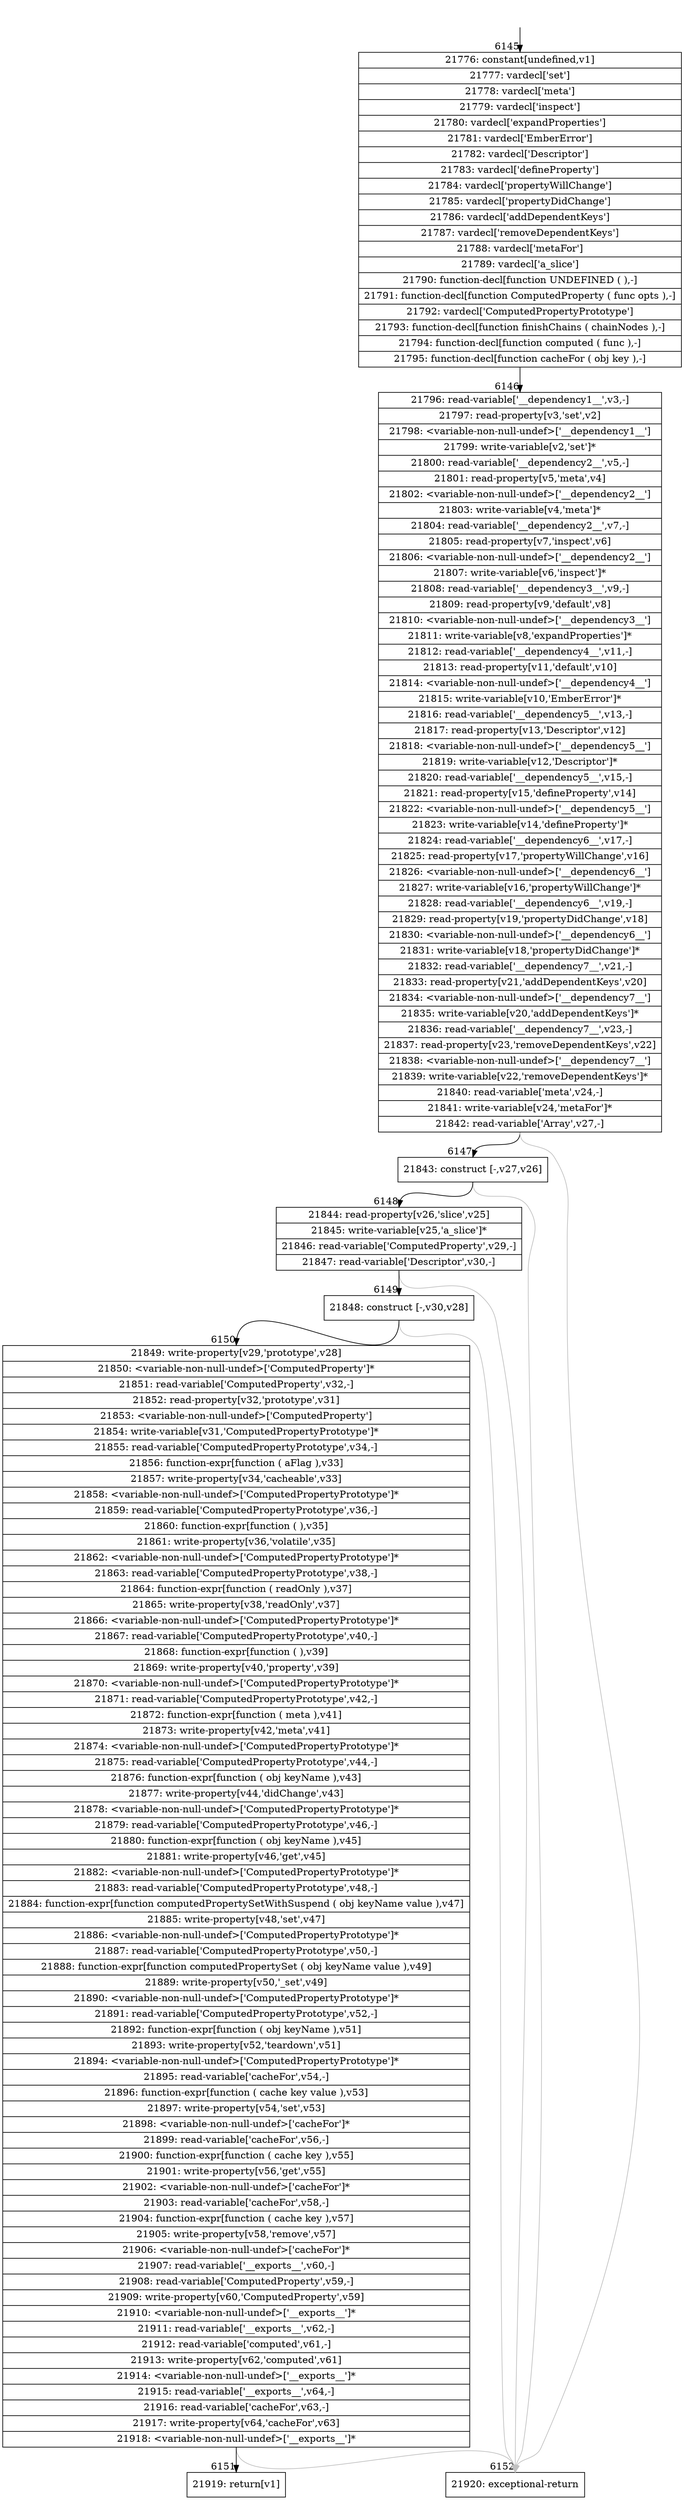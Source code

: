 digraph {
rankdir="TD"
BB_entry473[shape=none,label=""];
BB_entry473 -> BB6145 [tailport=s, headport=n, headlabel="    6145"]
BB6145 [shape=record label="{21776: constant[undefined,v1]|21777: vardecl['set']|21778: vardecl['meta']|21779: vardecl['inspect']|21780: vardecl['expandProperties']|21781: vardecl['EmberError']|21782: vardecl['Descriptor']|21783: vardecl['defineProperty']|21784: vardecl['propertyWillChange']|21785: vardecl['propertyDidChange']|21786: vardecl['addDependentKeys']|21787: vardecl['removeDependentKeys']|21788: vardecl['metaFor']|21789: vardecl['a_slice']|21790: function-decl[function UNDEFINED ( ),-]|21791: function-decl[function ComputedProperty ( func opts ),-]|21792: vardecl['ComputedPropertyPrototype']|21793: function-decl[function finishChains ( chainNodes ),-]|21794: function-decl[function computed ( func ),-]|21795: function-decl[function cacheFor ( obj key ),-]}" ] 
BB6145 -> BB6146 [tailport=s, headport=n, headlabel="      6146"]
BB6146 [shape=record label="{21796: read-variable['__dependency1__',v3,-]|21797: read-property[v3,'set',v2]|21798: \<variable-non-null-undef\>['__dependency1__']|21799: write-variable[v2,'set']*|21800: read-variable['__dependency2__',v5,-]|21801: read-property[v5,'meta',v4]|21802: \<variable-non-null-undef\>['__dependency2__']|21803: write-variable[v4,'meta']*|21804: read-variable['__dependency2__',v7,-]|21805: read-property[v7,'inspect',v6]|21806: \<variable-non-null-undef\>['__dependency2__']|21807: write-variable[v6,'inspect']*|21808: read-variable['__dependency3__',v9,-]|21809: read-property[v9,'default',v8]|21810: \<variable-non-null-undef\>['__dependency3__']|21811: write-variable[v8,'expandProperties']*|21812: read-variable['__dependency4__',v11,-]|21813: read-property[v11,'default',v10]|21814: \<variable-non-null-undef\>['__dependency4__']|21815: write-variable[v10,'EmberError']*|21816: read-variable['__dependency5__',v13,-]|21817: read-property[v13,'Descriptor',v12]|21818: \<variable-non-null-undef\>['__dependency5__']|21819: write-variable[v12,'Descriptor']*|21820: read-variable['__dependency5__',v15,-]|21821: read-property[v15,'defineProperty',v14]|21822: \<variable-non-null-undef\>['__dependency5__']|21823: write-variable[v14,'defineProperty']*|21824: read-variable['__dependency6__',v17,-]|21825: read-property[v17,'propertyWillChange',v16]|21826: \<variable-non-null-undef\>['__dependency6__']|21827: write-variable[v16,'propertyWillChange']*|21828: read-variable['__dependency6__',v19,-]|21829: read-property[v19,'propertyDidChange',v18]|21830: \<variable-non-null-undef\>['__dependency6__']|21831: write-variable[v18,'propertyDidChange']*|21832: read-variable['__dependency7__',v21,-]|21833: read-property[v21,'addDependentKeys',v20]|21834: \<variable-non-null-undef\>['__dependency7__']|21835: write-variable[v20,'addDependentKeys']*|21836: read-variable['__dependency7__',v23,-]|21837: read-property[v23,'removeDependentKeys',v22]|21838: \<variable-non-null-undef\>['__dependency7__']|21839: write-variable[v22,'removeDependentKeys']*|21840: read-variable['meta',v24,-]|21841: write-variable[v24,'metaFor']*|21842: read-variable['Array',v27,-]}" ] 
BB6146 -> BB6147 [tailport=s, headport=n, headlabel="      6147"]
BB6146 -> BB6152 [tailport=s, headport=n, color=gray, headlabel="      6152"]
BB6147 [shape=record label="{21843: construct [-,v27,v26]}" ] 
BB6147 -> BB6148 [tailport=s, headport=n, headlabel="      6148"]
BB6147 -> BB6152 [tailport=s, headport=n, color=gray]
BB6148 [shape=record label="{21844: read-property[v26,'slice',v25]|21845: write-variable[v25,'a_slice']*|21846: read-variable['ComputedProperty',v29,-]|21847: read-variable['Descriptor',v30,-]}" ] 
BB6148 -> BB6149 [tailport=s, headport=n, headlabel="      6149"]
BB6148 -> BB6152 [tailport=s, headport=n, color=gray]
BB6149 [shape=record label="{21848: construct [-,v30,v28]}" ] 
BB6149 -> BB6150 [tailport=s, headport=n, headlabel="      6150"]
BB6149 -> BB6152 [tailport=s, headport=n, color=gray]
BB6150 [shape=record label="{21849: write-property[v29,'prototype',v28]|21850: \<variable-non-null-undef\>['ComputedProperty']*|21851: read-variable['ComputedProperty',v32,-]|21852: read-property[v32,'prototype',v31]|21853: \<variable-non-null-undef\>['ComputedProperty']|21854: write-variable[v31,'ComputedPropertyPrototype']*|21855: read-variable['ComputedPropertyPrototype',v34,-]|21856: function-expr[function ( aFlag ),v33]|21857: write-property[v34,'cacheable',v33]|21858: \<variable-non-null-undef\>['ComputedPropertyPrototype']*|21859: read-variable['ComputedPropertyPrototype',v36,-]|21860: function-expr[function ( ),v35]|21861: write-property[v36,'volatile',v35]|21862: \<variable-non-null-undef\>['ComputedPropertyPrototype']*|21863: read-variable['ComputedPropertyPrototype',v38,-]|21864: function-expr[function ( readOnly ),v37]|21865: write-property[v38,'readOnly',v37]|21866: \<variable-non-null-undef\>['ComputedPropertyPrototype']*|21867: read-variable['ComputedPropertyPrototype',v40,-]|21868: function-expr[function ( ),v39]|21869: write-property[v40,'property',v39]|21870: \<variable-non-null-undef\>['ComputedPropertyPrototype']*|21871: read-variable['ComputedPropertyPrototype',v42,-]|21872: function-expr[function ( meta ),v41]|21873: write-property[v42,'meta',v41]|21874: \<variable-non-null-undef\>['ComputedPropertyPrototype']*|21875: read-variable['ComputedPropertyPrototype',v44,-]|21876: function-expr[function ( obj keyName ),v43]|21877: write-property[v44,'didChange',v43]|21878: \<variable-non-null-undef\>['ComputedPropertyPrototype']*|21879: read-variable['ComputedPropertyPrototype',v46,-]|21880: function-expr[function ( obj keyName ),v45]|21881: write-property[v46,'get',v45]|21882: \<variable-non-null-undef\>['ComputedPropertyPrototype']*|21883: read-variable['ComputedPropertyPrototype',v48,-]|21884: function-expr[function computedPropertySetWithSuspend ( obj keyName value ),v47]|21885: write-property[v48,'set',v47]|21886: \<variable-non-null-undef\>['ComputedPropertyPrototype']*|21887: read-variable['ComputedPropertyPrototype',v50,-]|21888: function-expr[function computedPropertySet ( obj keyName value ),v49]|21889: write-property[v50,'_set',v49]|21890: \<variable-non-null-undef\>['ComputedPropertyPrototype']*|21891: read-variable['ComputedPropertyPrototype',v52,-]|21892: function-expr[function ( obj keyName ),v51]|21893: write-property[v52,'teardown',v51]|21894: \<variable-non-null-undef\>['ComputedPropertyPrototype']*|21895: read-variable['cacheFor',v54,-]|21896: function-expr[function ( cache key value ),v53]|21897: write-property[v54,'set',v53]|21898: \<variable-non-null-undef\>['cacheFor']*|21899: read-variable['cacheFor',v56,-]|21900: function-expr[function ( cache key ),v55]|21901: write-property[v56,'get',v55]|21902: \<variable-non-null-undef\>['cacheFor']*|21903: read-variable['cacheFor',v58,-]|21904: function-expr[function ( cache key ),v57]|21905: write-property[v58,'remove',v57]|21906: \<variable-non-null-undef\>['cacheFor']*|21907: read-variable['__exports__',v60,-]|21908: read-variable['ComputedProperty',v59,-]|21909: write-property[v60,'ComputedProperty',v59]|21910: \<variable-non-null-undef\>['__exports__']*|21911: read-variable['__exports__',v62,-]|21912: read-variable['computed',v61,-]|21913: write-property[v62,'computed',v61]|21914: \<variable-non-null-undef\>['__exports__']*|21915: read-variable['__exports__',v64,-]|21916: read-variable['cacheFor',v63,-]|21917: write-property[v64,'cacheFor',v63]|21918: \<variable-non-null-undef\>['__exports__']*}" ] 
BB6150 -> BB6151 [tailport=s, headport=n, headlabel="      6151"]
BB6150 -> BB6152 [tailport=s, headport=n, color=gray]
BB6151 [shape=record label="{21919: return[v1]}" ] 
BB6152 [shape=record label="{21920: exceptional-return}" ] 
//#$~ 11203
}
